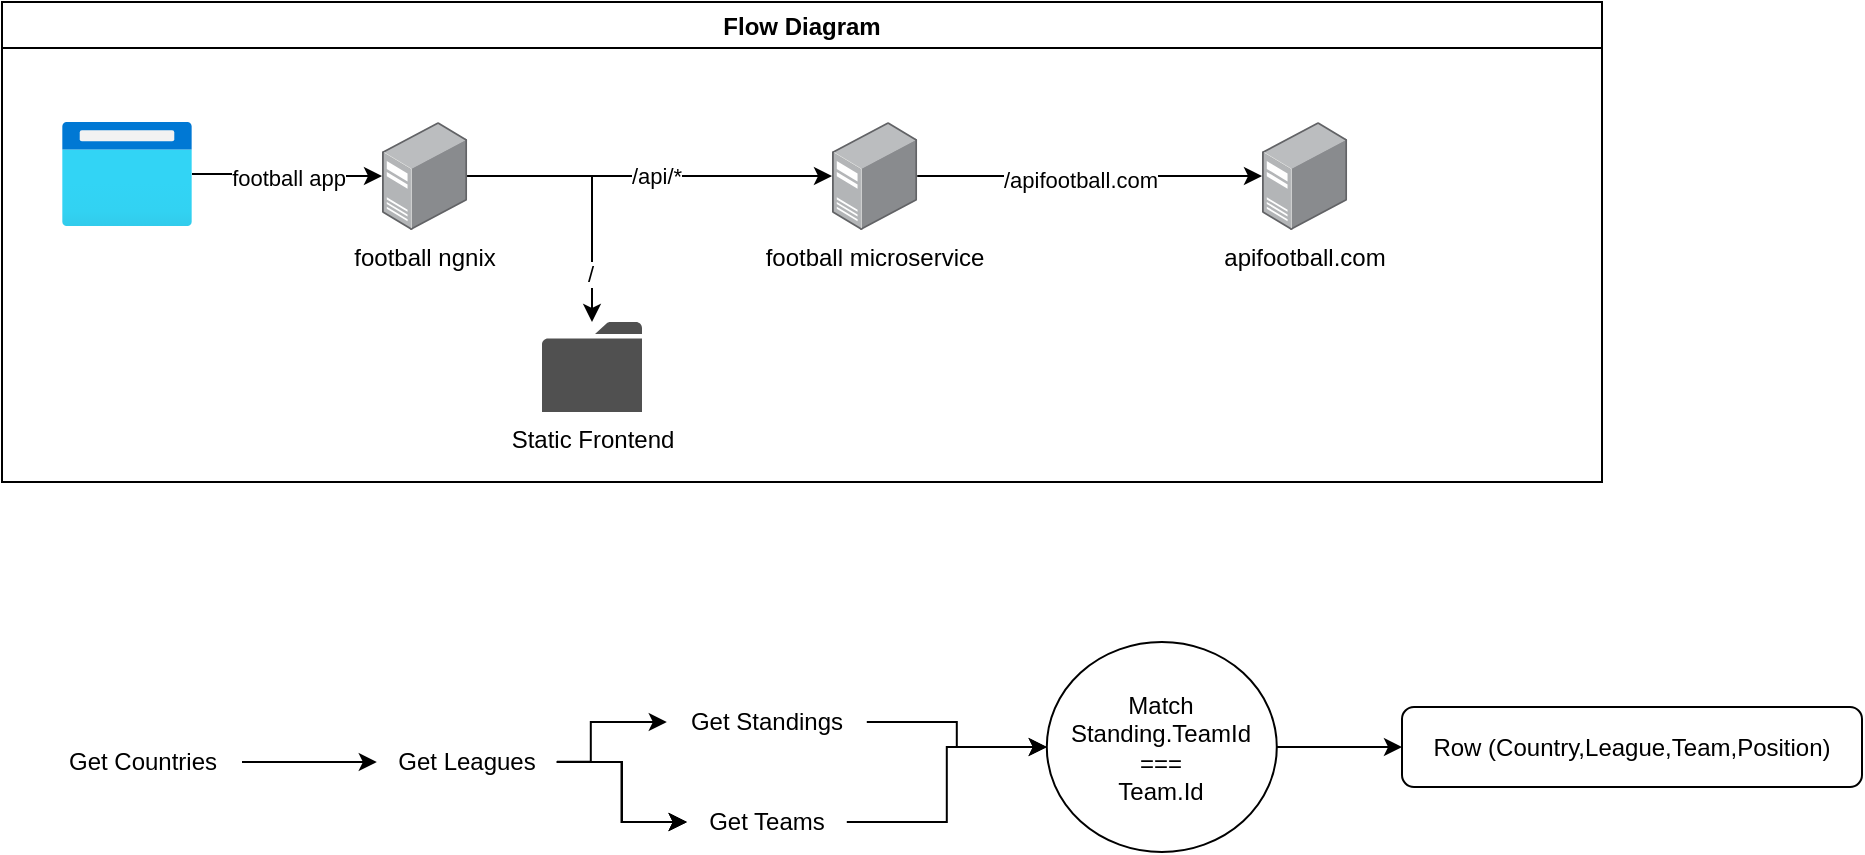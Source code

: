 <mxfile version="24.2.1" type="device">
  <diagram name="Page-1" id="up4hxP1qJnZYs-pVX6ws">
    <mxGraphModel dx="1366" dy="749" grid="1" gridSize="10" guides="1" tooltips="1" connect="1" arrows="1" fold="1" page="1" pageScale="1" pageWidth="850" pageHeight="1100" math="0" shadow="0">
      <root>
        <mxCell id="0" />
        <mxCell id="1" parent="0" />
        <mxCell id="PbvU86R3BIHayH-EgUmb-1" value="apifootball.com" style="image;points=[];aspect=fixed;html=1;align=center;shadow=0;dashed=0;image=img/lib/allied_telesis/computer_and_terminals/Server_Desktop.svg;" vertex="1" parent="1">
          <mxGeometry x="640" y="230" width="42.6" height="54" as="geometry" />
        </mxCell>
        <mxCell id="PbvU86R3BIHayH-EgUmb-9" value="" style="edgeStyle=orthogonalEdgeStyle;rounded=0;orthogonalLoop=1;jettySize=auto;html=1;" edge="1" parent="1" source="PbvU86R3BIHayH-EgUmb-2" target="PbvU86R3BIHayH-EgUmb-1">
          <mxGeometry relative="1" as="geometry">
            <mxPoint x="547.6" y="257" as="targetPoint" />
          </mxGeometry>
        </mxCell>
        <mxCell id="PbvU86R3BIHayH-EgUmb-10" value="/apifootball.com" style="edgeLabel;html=1;align=center;verticalAlign=middle;resizable=0;points=[];" vertex="1" connectable="0" parent="PbvU86R3BIHayH-EgUmb-9">
          <mxGeometry x="-0.056" y="-2" relative="1" as="geometry">
            <mxPoint as="offset" />
          </mxGeometry>
        </mxCell>
        <mxCell id="PbvU86R3BIHayH-EgUmb-2" value="football microservice" style="image;points=[];aspect=fixed;html=1;align=center;shadow=0;dashed=0;image=img/lib/allied_telesis/computer_and_terminals/Server_Desktop.svg;" vertex="1" parent="1">
          <mxGeometry x="425" y="230" width="42.6" height="54" as="geometry" />
        </mxCell>
        <mxCell id="PbvU86R3BIHayH-EgUmb-6" value="" style="edgeStyle=orthogonalEdgeStyle;rounded=0;orthogonalLoop=1;jettySize=auto;html=1;" edge="1" parent="1" source="PbvU86R3BIHayH-EgUmb-3" target="PbvU86R3BIHayH-EgUmb-2">
          <mxGeometry relative="1" as="geometry">
            <mxPoint x="322.6" y="257" as="targetPoint" />
          </mxGeometry>
        </mxCell>
        <mxCell id="PbvU86R3BIHayH-EgUmb-7" value="/api/*" style="edgeLabel;html=1;align=center;verticalAlign=middle;resizable=0;points=[];" vertex="1" connectable="0" parent="PbvU86R3BIHayH-EgUmb-6">
          <mxGeometry x="0.035" relative="1" as="geometry">
            <mxPoint as="offset" />
          </mxGeometry>
        </mxCell>
        <mxCell id="PbvU86R3BIHayH-EgUmb-12" value="" style="edgeStyle=orthogonalEdgeStyle;rounded=0;orthogonalLoop=1;jettySize=auto;html=1;" edge="1" parent="1" source="PbvU86R3BIHayH-EgUmb-3" target="PbvU86R3BIHayH-EgUmb-4">
          <mxGeometry relative="1" as="geometry">
            <mxPoint x="322.6" y="257" as="targetPoint" />
          </mxGeometry>
        </mxCell>
        <mxCell id="PbvU86R3BIHayH-EgUmb-13" value="/" style="edgeLabel;html=1;align=center;verticalAlign=middle;resizable=0;points=[];" vertex="1" connectable="0" parent="PbvU86R3BIHayH-EgUmb-12">
          <mxGeometry x="0.638" y="-1" relative="1" as="geometry">
            <mxPoint as="offset" />
          </mxGeometry>
        </mxCell>
        <mxCell id="PbvU86R3BIHayH-EgUmb-3" value="football ngnix" style="image;points=[];aspect=fixed;html=1;align=center;shadow=0;dashed=0;image=img/lib/allied_telesis/computer_and_terminals/Server_Desktop.svg;" vertex="1" parent="1">
          <mxGeometry x="200" y="230" width="42.6" height="54" as="geometry" />
        </mxCell>
        <mxCell id="PbvU86R3BIHayH-EgUmb-4" value="Static Frontend" style="sketch=0;pointerEvents=1;shadow=0;dashed=0;html=1;strokeColor=none;fillColor=#505050;labelPosition=center;verticalLabelPosition=bottom;verticalAlign=top;outlineConnect=0;align=center;shape=mxgraph.office.concepts.folder;" vertex="1" parent="1">
          <mxGeometry x="280" y="330" width="50" height="45" as="geometry" />
        </mxCell>
        <mxCell id="PbvU86R3BIHayH-EgUmb-15" value="" style="edgeStyle=orthogonalEdgeStyle;rounded=0;orthogonalLoop=1;jettySize=auto;html=1;" edge="1" parent="1" source="PbvU86R3BIHayH-EgUmb-14" target="PbvU86R3BIHayH-EgUmb-3">
          <mxGeometry relative="1" as="geometry" />
        </mxCell>
        <mxCell id="PbvU86R3BIHayH-EgUmb-16" value="football app" style="edgeLabel;html=1;align=center;verticalAlign=middle;resizable=0;points=[];" vertex="1" connectable="0" parent="PbvU86R3BIHayH-EgUmb-15">
          <mxGeometry x="0.011" y="-1" relative="1" as="geometry">
            <mxPoint as="offset" />
          </mxGeometry>
        </mxCell>
        <mxCell id="PbvU86R3BIHayH-EgUmb-14" value="" style="image;aspect=fixed;html=1;points=[];align=center;fontSize=12;image=img/lib/azure2/general/Browser.svg;" vertex="1" parent="1">
          <mxGeometry x="40" y="230" width="65" height="52" as="geometry" />
        </mxCell>
        <mxCell id="PbvU86R3BIHayH-EgUmb-17" value="Flow Diagram" style="swimlane;" vertex="1" parent="1">
          <mxGeometry x="10" y="170" width="800" height="240" as="geometry" />
        </mxCell>
        <mxCell id="PbvU86R3BIHayH-EgUmb-20" value="" style="edgeStyle=orthogonalEdgeStyle;rounded=0;orthogonalLoop=1;jettySize=auto;html=1;" edge="1" parent="1" source="PbvU86R3BIHayH-EgUmb-18" target="PbvU86R3BIHayH-EgUmb-19">
          <mxGeometry relative="1" as="geometry" />
        </mxCell>
        <mxCell id="PbvU86R3BIHayH-EgUmb-18" value="Get Countries" style="text;html=1;align=center;verticalAlign=middle;resizable=0;points=[];autosize=1;strokeColor=none;fillColor=none;" vertex="1" parent="1">
          <mxGeometry x="30" y="535" width="100" height="30" as="geometry" />
        </mxCell>
        <mxCell id="PbvU86R3BIHayH-EgUmb-22" value="" style="edgeStyle=orthogonalEdgeStyle;rounded=0;orthogonalLoop=1;jettySize=auto;html=1;" edge="1" parent="1" source="PbvU86R3BIHayH-EgUmb-19" target="PbvU86R3BIHayH-EgUmb-21">
          <mxGeometry relative="1" as="geometry" />
        </mxCell>
        <mxCell id="PbvU86R3BIHayH-EgUmb-23" value="" style="edgeStyle=orthogonalEdgeStyle;rounded=0;orthogonalLoop=1;jettySize=auto;html=1;" edge="1" parent="1" source="PbvU86R3BIHayH-EgUmb-19" target="PbvU86R3BIHayH-EgUmb-21">
          <mxGeometry relative="1" as="geometry" />
        </mxCell>
        <mxCell id="PbvU86R3BIHayH-EgUmb-24" value="" style="edgeStyle=orthogonalEdgeStyle;rounded=0;orthogonalLoop=1;jettySize=auto;html=1;" edge="1" parent="1" source="PbvU86R3BIHayH-EgUmb-19" target="PbvU86R3BIHayH-EgUmb-21">
          <mxGeometry relative="1" as="geometry" />
        </mxCell>
        <mxCell id="PbvU86R3BIHayH-EgUmb-19" value="Get Leagues" style="text;html=1;align=center;verticalAlign=middle;resizable=0;points=[];autosize=1;strokeColor=none;fillColor=none;" vertex="1" parent="1">
          <mxGeometry x="197.4" y="535" width="90" height="30" as="geometry" />
        </mxCell>
        <mxCell id="PbvU86R3BIHayH-EgUmb-29" value="" style="edgeStyle=orthogonalEdgeStyle;rounded=0;orthogonalLoop=1;jettySize=auto;html=1;" edge="1" parent="1" source="PbvU86R3BIHayH-EgUmb-21" target="PbvU86R3BIHayH-EgUmb-27">
          <mxGeometry relative="1" as="geometry" />
        </mxCell>
        <mxCell id="PbvU86R3BIHayH-EgUmb-21" value="Get Teams" style="text;html=1;align=center;verticalAlign=middle;resizable=0;points=[];autosize=1;strokeColor=none;fillColor=none;" vertex="1" parent="1">
          <mxGeometry x="352.4" y="565" width="80" height="30" as="geometry" />
        </mxCell>
        <mxCell id="PbvU86R3BIHayH-EgUmb-28" value="" style="edgeStyle=orthogonalEdgeStyle;rounded=0;orthogonalLoop=1;jettySize=auto;html=1;" edge="1" parent="1" source="PbvU86R3BIHayH-EgUmb-25" target="PbvU86R3BIHayH-EgUmb-27">
          <mxGeometry relative="1" as="geometry" />
        </mxCell>
        <mxCell id="PbvU86R3BIHayH-EgUmb-25" value="Get Standings" style="text;html=1;align=center;verticalAlign=middle;resizable=0;points=[];autosize=1;strokeColor=none;fillColor=none;" vertex="1" parent="1">
          <mxGeometry x="342.4" y="515" width="100" height="30" as="geometry" />
        </mxCell>
        <mxCell id="PbvU86R3BIHayH-EgUmb-26" value="" style="edgeStyle=orthogonalEdgeStyle;rounded=0;orthogonalLoop=1;jettySize=auto;html=1;exitX=1.001;exitY=0.494;exitDx=0;exitDy=0;exitPerimeter=0;" edge="1" parent="1" source="PbvU86R3BIHayH-EgUmb-19" target="PbvU86R3BIHayH-EgUmb-25">
          <mxGeometry relative="1" as="geometry">
            <mxPoint x="277.4" y="560" as="sourcePoint" />
            <mxPoint x="362.4" y="590" as="targetPoint" />
            <Array as="points">
              <mxPoint x="304.4" y="550" />
              <mxPoint x="304.4" y="530" />
            </Array>
          </mxGeometry>
        </mxCell>
        <mxCell id="PbvU86R3BIHayH-EgUmb-35" value="" style="edgeStyle=orthogonalEdgeStyle;rounded=0;orthogonalLoop=1;jettySize=auto;html=1;" edge="1" parent="1" source="PbvU86R3BIHayH-EgUmb-27" target="PbvU86R3BIHayH-EgUmb-36">
          <mxGeometry relative="1" as="geometry">
            <mxPoint x="670" y="569" as="targetPoint" />
          </mxGeometry>
        </mxCell>
        <mxCell id="PbvU86R3BIHayH-EgUmb-27" value="Match&lt;div&gt;Standing.TeamId&lt;/div&gt;&lt;div&gt;===&lt;/div&gt;&lt;div&gt;Team.Id&lt;/div&gt;" style="ellipse;whiteSpace=wrap;html=1;" vertex="1" parent="1">
          <mxGeometry x="532.4" y="490" width="115" height="105" as="geometry" />
        </mxCell>
        <mxCell id="PbvU86R3BIHayH-EgUmb-36" value="&lt;span style=&quot;text-align: left; text-wrap: nowrap;&quot;&gt;Row (Country,League,Team,Position)&lt;/span&gt;" style="rounded=1;whiteSpace=wrap;html=1;" vertex="1" parent="1">
          <mxGeometry x="710" y="522.5" width="230" height="40" as="geometry" />
        </mxCell>
      </root>
    </mxGraphModel>
  </diagram>
</mxfile>
